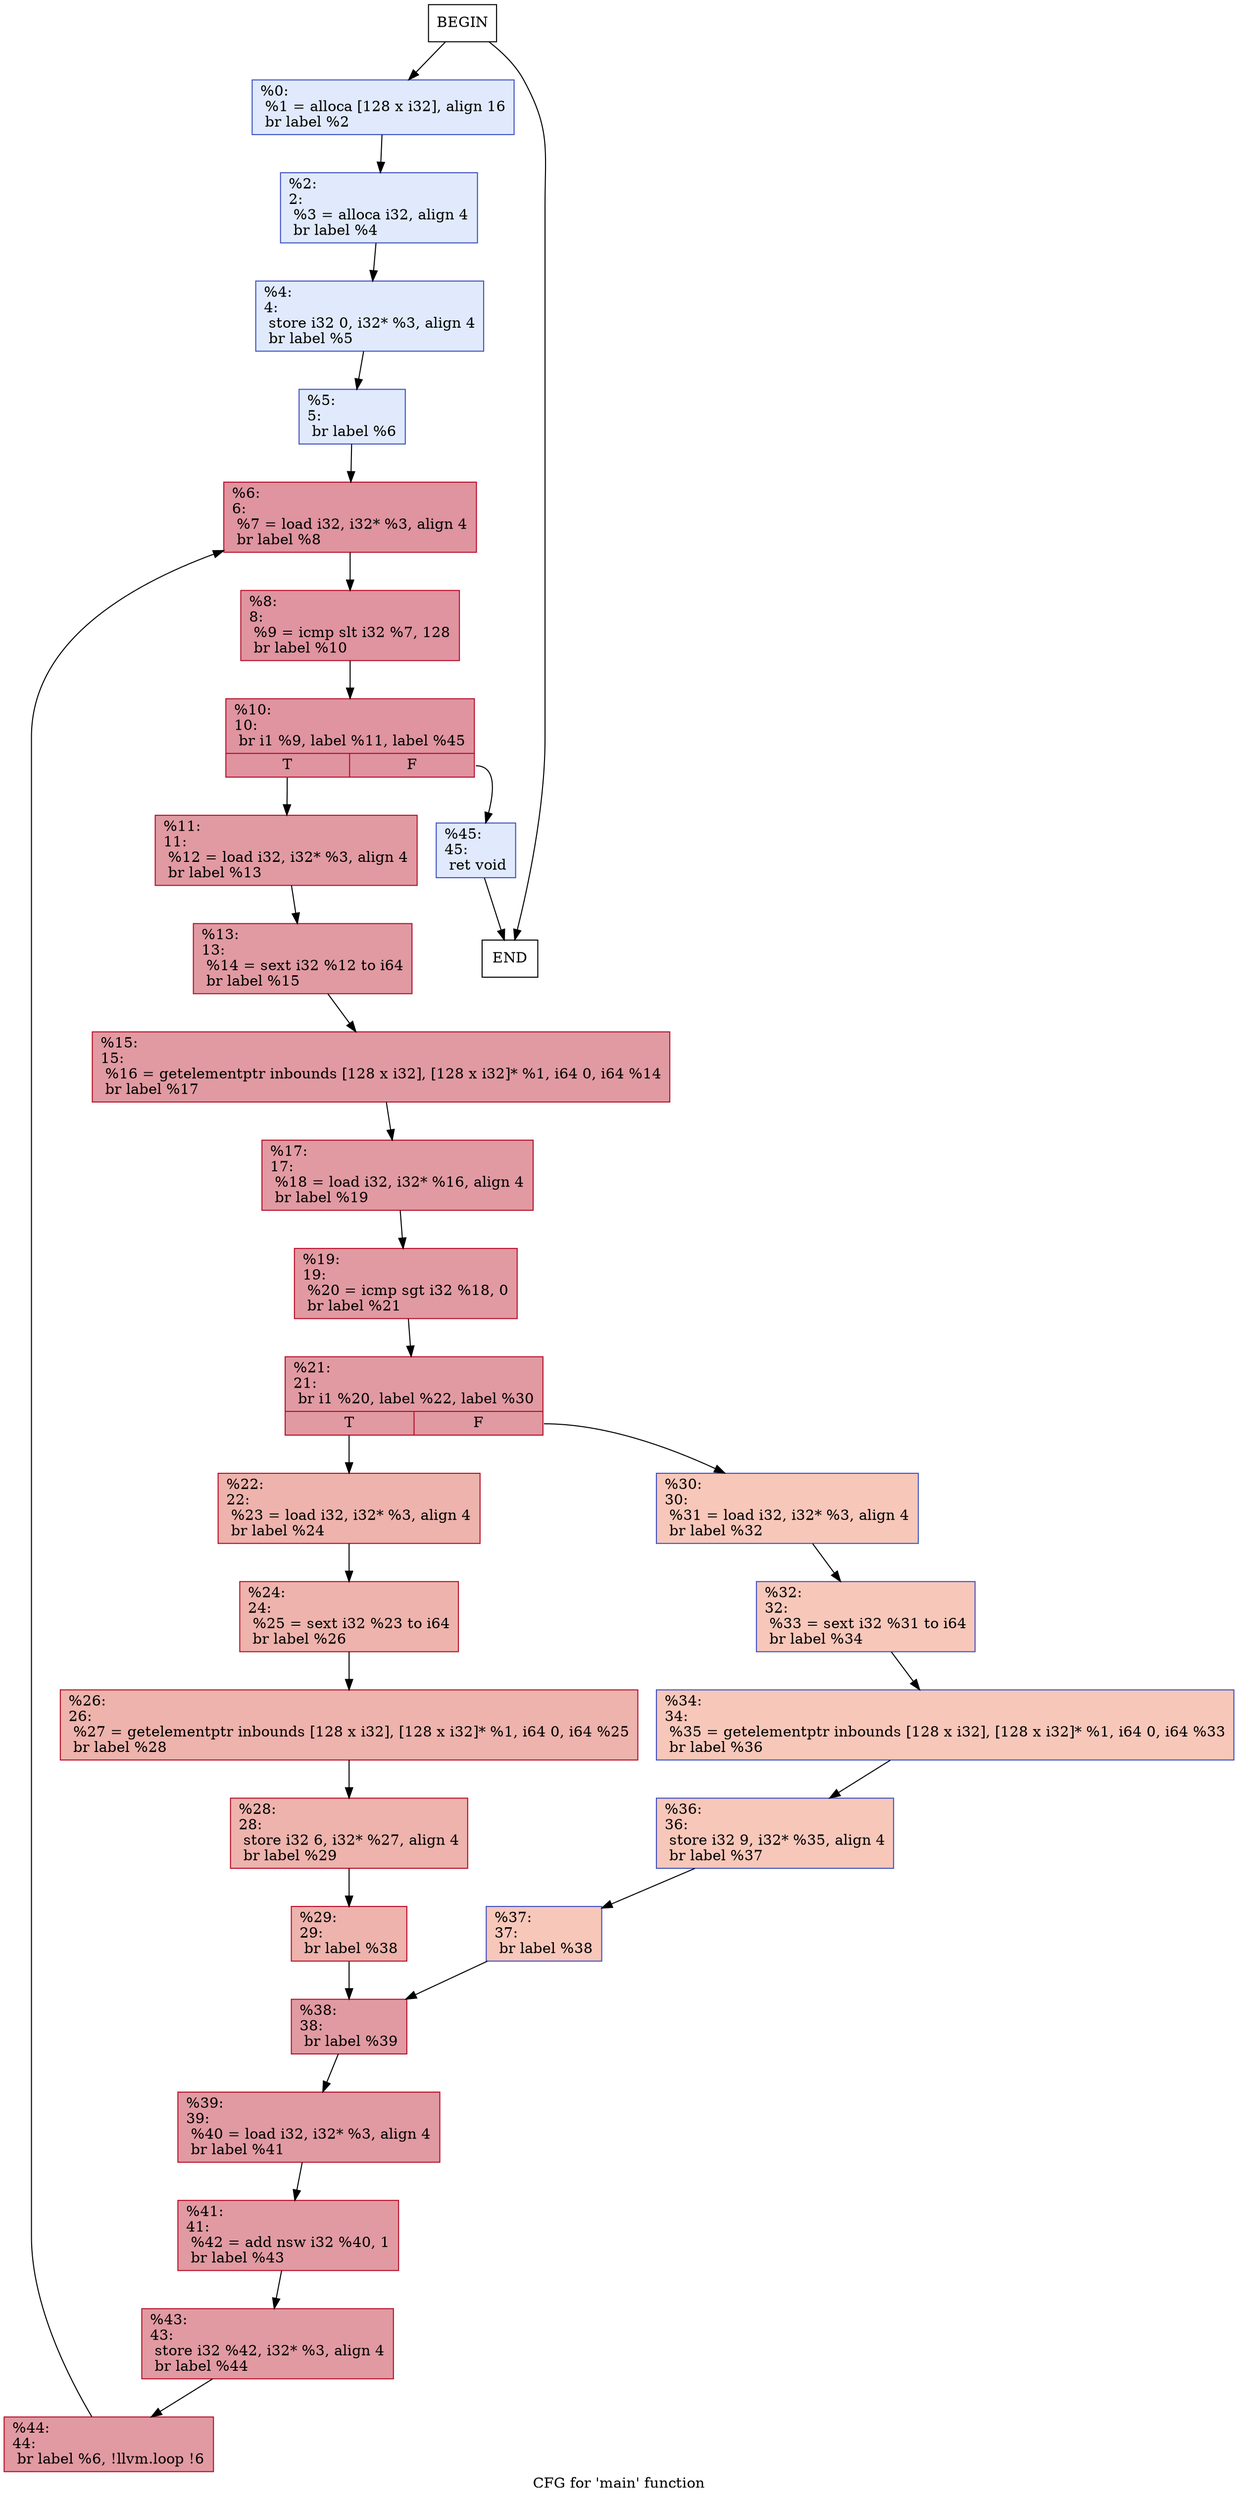digraph "CFG for 'main' function" {
	label="CFG for 'main' function";

	Nodebeginmain [shape=record, label="BEGIN"];
	Nodebeginmain -> Node0x943f10
	Node0x943f10 [shape=record,color="#3d50c3ff", style=filled, fillcolor="#b9d0f970",label="{%0:\l  %1 = alloca [128 x i32], align 16\l  br label %2\l}"];
	Node0x943f10 -> Node0x944c80;
	Node0x944c80 [shape=record,color="#3d50c3ff", style=filled, fillcolor="#b9d0f970",label="{%2:\l2:                                                \l  %3 = alloca i32, align 4\l  br label %4\l}"];
	Node0x944c80 -> Node0x944de0;
	Node0x944de0 [shape=record,color="#3d50c3ff", style=filled, fillcolor="#b9d0f970",label="{%4:\l4:                                                \l  store i32 0, i32* %3, align 4\l  br label %5\l}"];
	Node0x944de0 -> Node0x944ef0;
	Node0x944ef0 [shape=record,color="#3d50c3ff", style=filled, fillcolor="#b9d0f970",label="{%5:\l5:                                                \l  br label %6\l}"];
	Node0x944ef0 -> Node0x944fb0;
	Node0x944fb0 [shape=record,color="#b70d28ff", style=filled, fillcolor="#b70d2870",label="{%6:\l6:                                                \l  %7 = load i32, i32* %3, align 4\l  br label %8\l}"];
	Node0x944fb0 -> Node0x9450e0;
	Node0x9450e0 [shape=record,color="#b70d28ff", style=filled, fillcolor="#b70d2870",label="{%8:\l8:                                                \l  %9 = icmp slt i32 %7, 128\l  br label %10\l}"];
	Node0x9450e0 -> Node0x944ea0;
	Node0x944ea0 [shape=record,color="#b70d28ff", style=filled, fillcolor="#b70d2870",label="{%10:\l10:                                               \l  br i1 %9, label %11, label %45\l|{<s0>T|<s1>F}}"];
	Node0x944ea0:s0 -> Node0x945240;
	Node0x944ea0:s1 -> Node0x945290;
	Node0x945240 [shape=record,color="#b70d28ff", style=filled, fillcolor="#bb1b2c70",label="{%11:\l11:                                               \l  %12 = load i32, i32* %3, align 4\l  br label %13\l}"];
	Node0x945240 -> Node0x945440;
	Node0x945440 [shape=record,color="#b70d28ff", style=filled, fillcolor="#bb1b2c70",label="{%13:\l13:                                               \l  %14 = sext i32 %12 to i64\l  br label %15\l}"];
	Node0x945440 -> Node0x945570;
	Node0x945570 [shape=record,color="#b70d28ff", style=filled, fillcolor="#bb1b2c70",label="{%15:\l15:                                               \l  %16 = getelementptr inbounds [128 x i32], [128 x i32]* %1, i64 0, i64 %14\l  br label %17\l}"];
	Node0x945570 -> Node0x945720;
	Node0x945720 [shape=record,color="#b70d28ff", style=filled, fillcolor="#bb1b2c70",label="{%17:\l17:                                               \l  %18 = load i32, i32* %16, align 4\l  br label %19\l}"];
	Node0x945720 -> Node0x945850;
	Node0x945850 [shape=record,color="#b70d28ff", style=filled, fillcolor="#bb1b2c70",label="{%19:\l19:                                               \l  %20 = icmp sgt i32 %18, 0\l  br label %21\l}"];
	Node0x945850 -> Node0x945910;
	Node0x945910 [shape=record,color="#b70d28ff", style=filled, fillcolor="#bb1b2c70",label="{%21:\l21:                                               \l  br i1 %20, label %22, label %30\l|{<s0>T|<s1>F}}"];
	Node0x945910:s0 -> Node0x9459d0;
	Node0x945910:s1 -> Node0x945a20;
	Node0x9459d0 [shape=record,color="#b70d28ff", style=filled, fillcolor="#d6524470",label="{%22:\l22:                                               \l  %23 = load i32, i32* %3, align 4\l  br label %24\l}"];
	Node0x9459d0 -> Node0x945bd0;
	Node0x945bd0 [shape=record,color="#b70d28ff", style=filled, fillcolor="#d6524470",label="{%24:\l24:                                               \l  %25 = sext i32 %23 to i64\l  br label %26\l}"];
	Node0x945bd0 -> Node0x945d00;
	Node0x945d00 [shape=record,color="#b70d28ff", style=filled, fillcolor="#d6524470",label="{%26:\l26:                                               \l  %27 = getelementptr inbounds [128 x i32], [128 x i32]* %1, i64 0, i64 %25\l  br label %28\l}"];
	Node0x945d00 -> Node0x945e80;
	Node0x945e80 [shape=record,color="#b70d28ff", style=filled, fillcolor="#d6524470",label="{%28:\l28:                                               \l  store i32 6, i32* %27, align 4\l  br label %29\l}"];
	Node0x945e80 -> Node0x945f70;
	Node0x945f70 [shape=record,color="#b70d28ff", style=filled, fillcolor="#d6524470",label="{%29:\l29:                                               \l  br label %38\l}"];
	Node0x945f70 -> Node0x946030;
	Node0x945a20 [shape=record,color="#3d50c3ff", style=filled, fillcolor="#ec7f6370",label="{%30:\l30:                                               \l  %31 = load i32, i32* %3, align 4\l  br label %32\l}"];
	Node0x945a20 -> Node0x946160;
	Node0x946160 [shape=record,color="#3d50c3ff", style=filled, fillcolor="#ec7f6370",label="{%32:\l32:                                               \l  %33 = sext i32 %31 to i64\l  br label %34\l}"];
	Node0x946160 -> Node0x9464a0;
	Node0x9464a0 [shape=record,color="#3d50c3ff", style=filled, fillcolor="#ec7f6370",label="{%34:\l34:                                               \l  %35 = getelementptr inbounds [128 x i32], [128 x i32]* %1, i64 0, i64 %33\l  br label %36\l}"];
	Node0x9464a0 -> Node0x946620;
	Node0x946620 [shape=record,color="#3d50c3ff", style=filled, fillcolor="#ec7f6370",label="{%36:\l36:                                               \l  store i32 9, i32* %35, align 4\l  br label %37\l}"];
	Node0x946620 -> Node0x946710;
	Node0x946710 [shape=record,color="#3d50c3ff", style=filled, fillcolor="#ec7f6370",label="{%37:\l37:                                               \l  br label %38\l}"];
	Node0x946710 -> Node0x946030;
	Node0x946030 [shape=record,color="#b70d28ff", style=filled, fillcolor="#bb1b2c70",label="{%38:\l38:                                               \l  br label %39\l}"];
	Node0x946030 -> Node0x946840;
	Node0x946840 [shape=record,color="#b70d28ff", style=filled, fillcolor="#bb1b2c70",label="{%39:\l39:                                               \l  %40 = load i32, i32* %3, align 4\l  br label %41\l}"];
	Node0x946840 -> Node0x946970;
	Node0x946970 [shape=record,color="#b70d28ff", style=filled, fillcolor="#bb1b2c70",label="{%41:\l41:                                               \l  %42 = add nsw i32 %40, 1\l  br label %43\l}"];
	Node0x946970 -> Node0x946a30;
	Node0x946a30 [shape=record,color="#b70d28ff", style=filled, fillcolor="#bb1b2c70",label="{%43:\l43:                                               \l  store i32 %42, i32* %3, align 4\l  br label %44\l}"];
	Node0x946a30 -> Node0x946b80;
	Node0x946b80 [shape=record,color="#b70d28ff", style=filled, fillcolor="#bb1b2c70",label="{%44:\l44:                                               \l  br label %6, !llvm.loop !6\l}"];
	Node0x946b80 -> Node0x944fb0;
	Node0x945290 [shape=record,color="#3d50c3ff", style=filled, fillcolor="#b9d0f970",label="{%45:\l45:                                               \l  ret void\l}"];
	Node0x945290 -> Nodeendmain;
	Nodeendmain [shape=record, label="END"];
	Nodebeginmain -> Nodeendmain;
}
